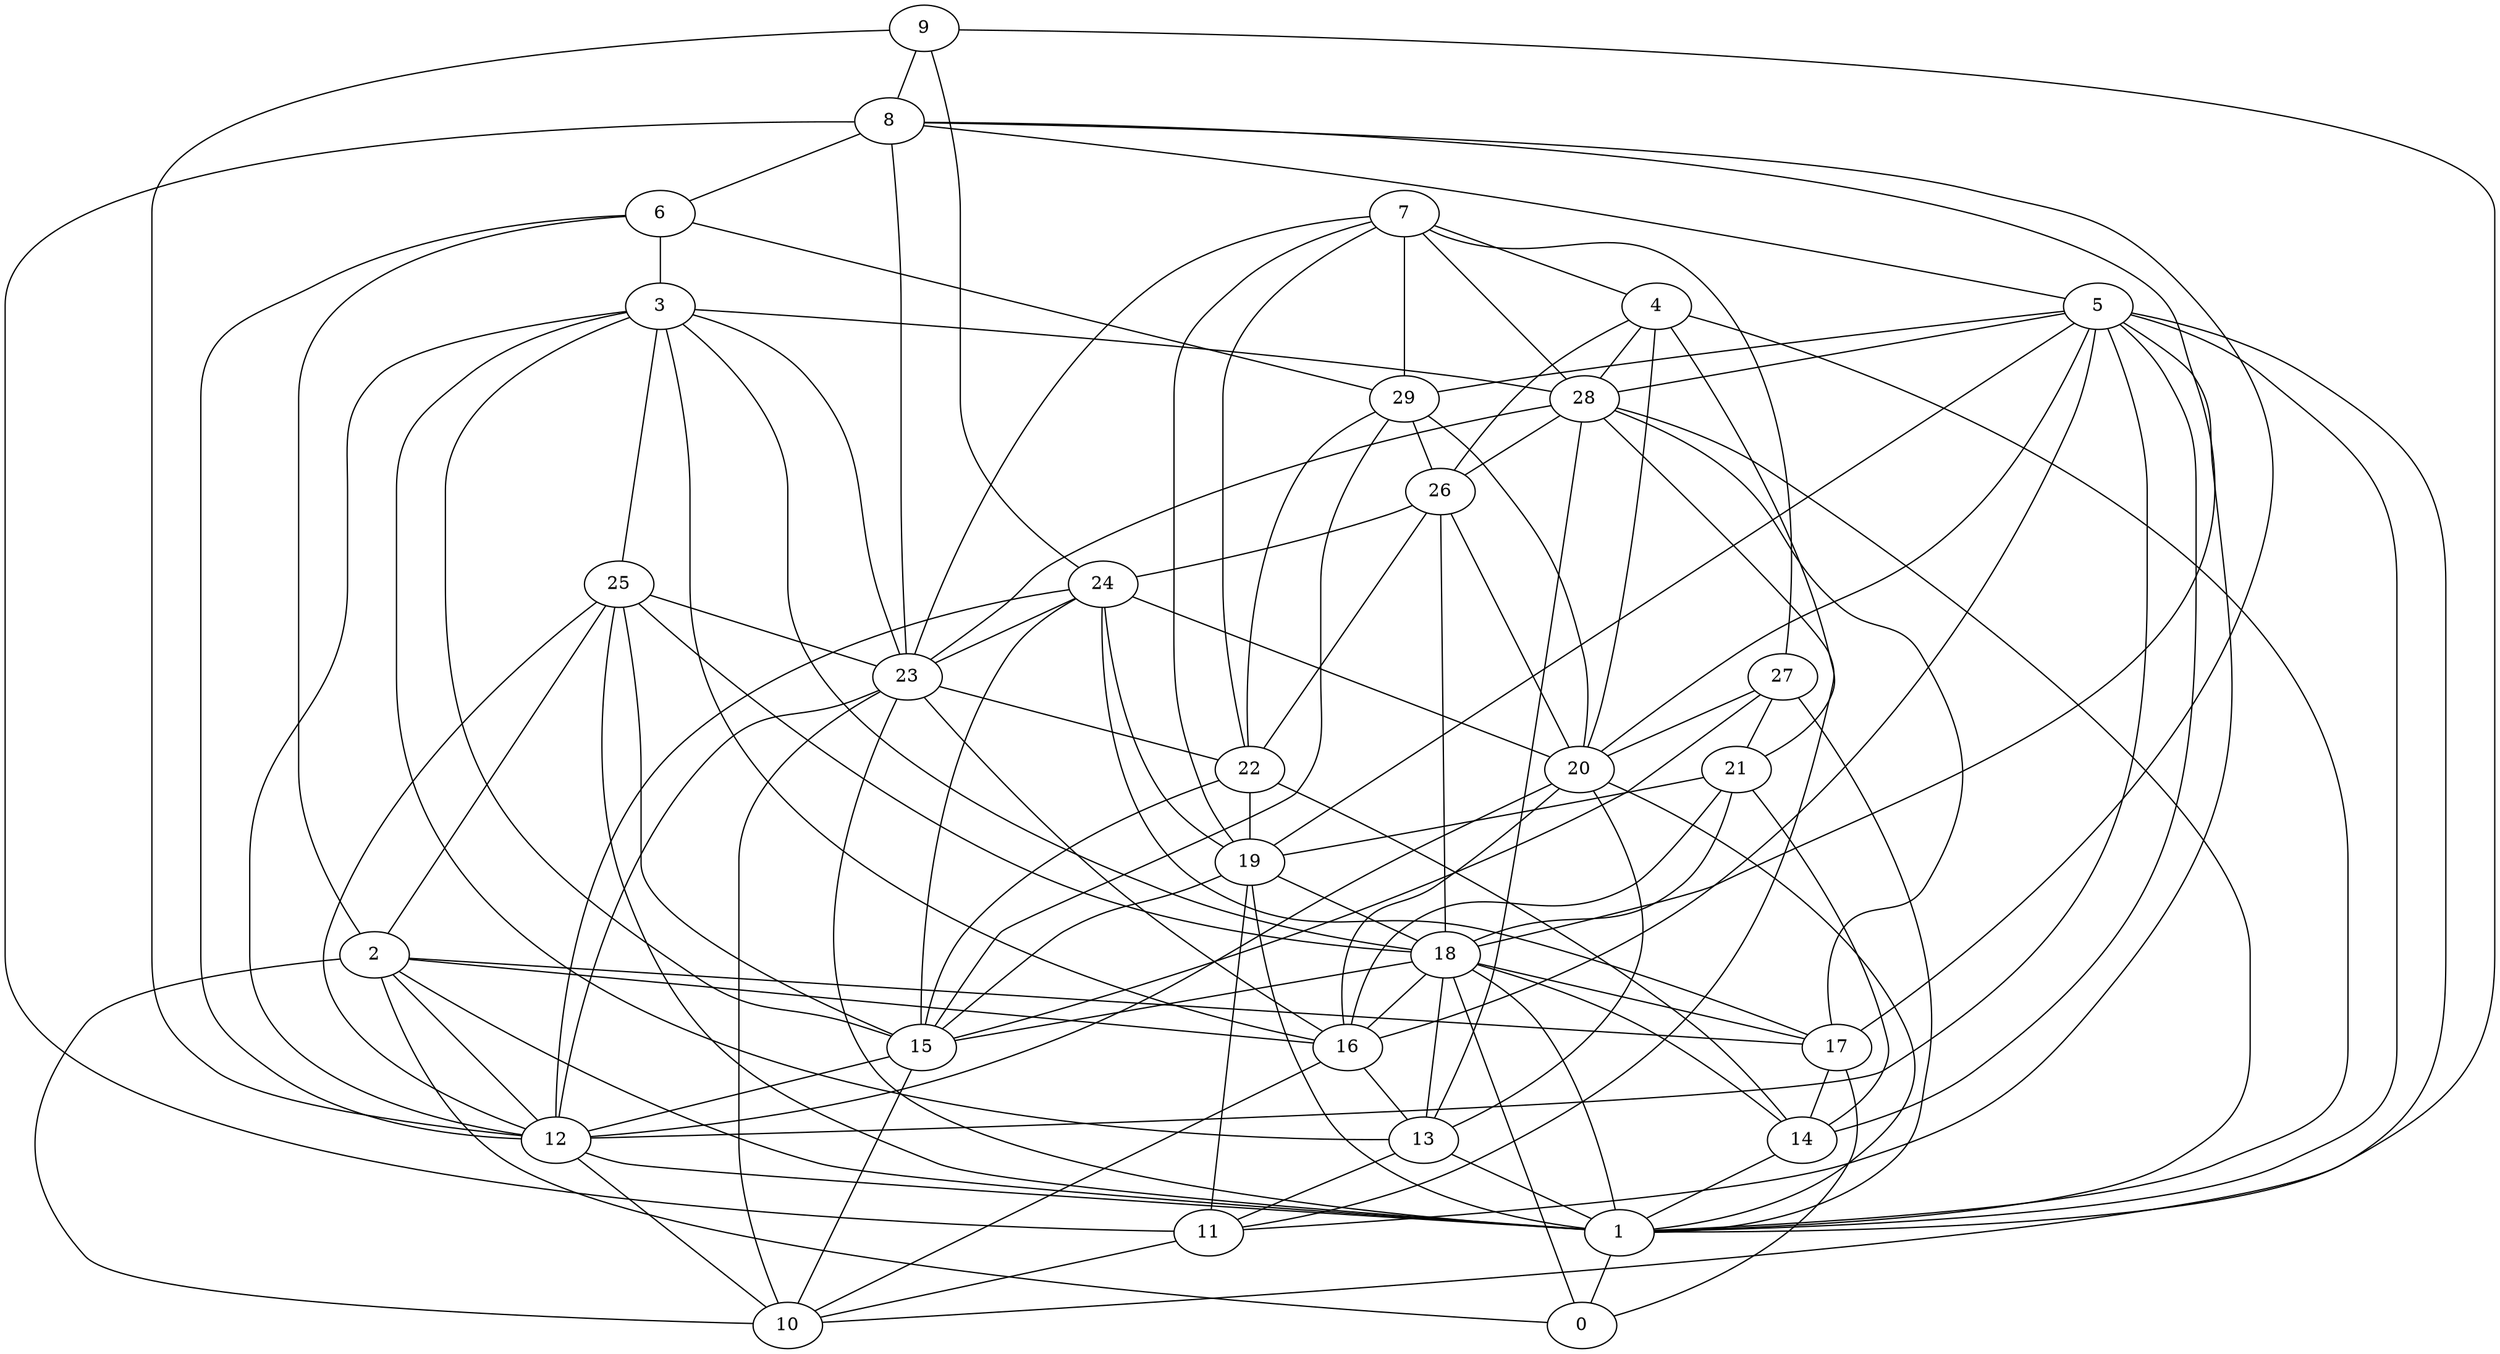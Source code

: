 digraph GG_graph {

subgraph G_graph {
edge [color = black]
"16" -> "10" [dir = none]
"16" -> "13" [dir = none]
"1" -> "0" [dir = none]
"9" -> "8" [dir = none]
"9" -> "1" [dir = none]
"9" -> "24" [dir = none]
"3" -> "16" [dir = none]
"3" -> "12" [dir = none]
"3" -> "18" [dir = none]
"3" -> "28" [dir = none]
"6" -> "12" [dir = none]
"6" -> "29" [dir = none]
"6" -> "3" [dir = none]
"19" -> "11" [dir = none]
"19" -> "18" [dir = none]
"19" -> "15" [dir = none]
"13" -> "1" [dir = none]
"15" -> "12" [dir = none]
"29" -> "20" [dir = none]
"29" -> "22" [dir = none]
"28" -> "17" [dir = none]
"28" -> "13" [dir = none]
"28" -> "11" [dir = none]
"17" -> "14" [dir = none]
"12" -> "1" [dir = none]
"27" -> "20" [dir = none]
"27" -> "15" [dir = none]
"7" -> "23" [dir = none]
"7" -> "29" [dir = none]
"5" -> "29" [dir = none]
"5" -> "11" [dir = none]
"5" -> "1" [dir = none]
"5" -> "16" [dir = none]
"5" -> "28" [dir = none]
"5" -> "20" [dir = none]
"26" -> "22" [dir = none]
"26" -> "24" [dir = none]
"20" -> "13" [dir = none]
"23" -> "12" [dir = none]
"21" -> "19" [dir = none]
"18" -> "0" [dir = none]
"18" -> "16" [dir = none]
"18" -> "14" [dir = none]
"11" -> "10" [dir = none]
"4" -> "1" [dir = none]
"4" -> "28" [dir = none]
"4" -> "26" [dir = none]
"4" -> "21" [dir = none]
"8" -> "23" [dir = none]
"8" -> "18" [dir = none]
"8" -> "17" [dir = none]
"25" -> "15" [dir = none]
"25" -> "1" [dir = none]
"25" -> "18" [dir = none]
"25" -> "23" [dir = none]
"2" -> "16" [dir = none]
"2" -> "0" [dir = none]
"24" -> "20" [dir = none]
"26" -> "18" [dir = none]
"23" -> "1" [dir = none]
"20" -> "1" [dir = none]
"23" -> "22" [dir = none]
"21" -> "14" [dir = none]
"28" -> "23" [dir = none]
"8" -> "5" [dir = none]
"15" -> "10" [dir = none]
"3" -> "13" [dir = none]
"23" -> "16" [dir = none]
"22" -> "15" [dir = none]
"2" -> "17" [dir = none]
"6" -> "2" [dir = none]
"12" -> "10" [dir = none]
"26" -> "20" [dir = none]
"23" -> "10" [dir = none]
"7" -> "22" [dir = none]
"7" -> "19" [dir = none]
"24" -> "19" [dir = none]
"21" -> "18" [dir = none]
"2" -> "10" [dir = none]
"5" -> "10" [dir = none]
"9" -> "12" [dir = none]
"29" -> "26" [dir = none]
"18" -> "15" [dir = none]
"24" -> "12" [dir = none]
"2" -> "1" [dir = none]
"24" -> "23" [dir = none]
"5" -> "12" [dir = none]
"2" -> "12" [dir = none]
"13" -> "11" [dir = none]
"17" -> "0" [dir = none]
"24" -> "15" [dir = none]
"29" -> "15" [dir = none]
"25" -> "12" [dir = none]
"18" -> "13" [dir = none]
"28" -> "26" [dir = none]
"18" -> "17" [dir = none]
"7" -> "4" [dir = none]
"20" -> "16" [dir = none]
"14" -> "1" [dir = none]
"8" -> "6" [dir = none]
"5" -> "14" [dir = none]
"27" -> "1" [dir = none]
"22" -> "19" [dir = none]
"18" -> "1" [dir = none]
"3" -> "15" [dir = none]
"27" -> "21" [dir = none]
"25" -> "2" [dir = none]
"19" -> "1" [dir = none]
"3" -> "25" [dir = none]
"21" -> "16" [dir = none]
"4" -> "20" [dir = none]
"22" -> "14" [dir = none]
"24" -> "17" [dir = none]
"8" -> "11" [dir = none]
"20" -> "12" [dir = none]
"28" -> "1" [dir = none]
"5" -> "19" [dir = none]
"7" -> "28" [dir = none]
"3" -> "23" [dir = none]
"7" -> "27" [dir = none]
}

}
